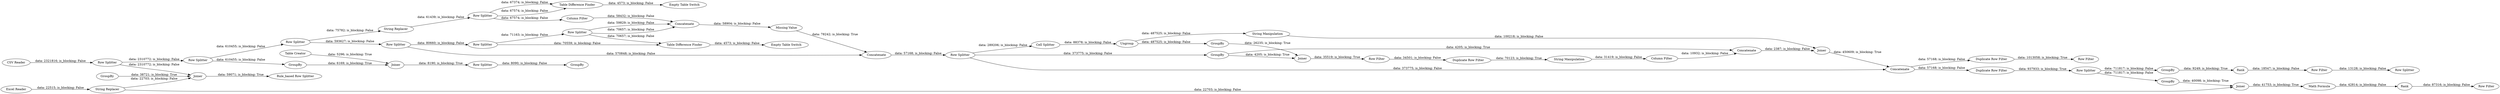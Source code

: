 digraph {
	"8815292233647140675_24" [label="Row Splitter"]
	"-7712695810485647594_49" [label="Missing Value"]
	"8302097748140401124_5" [label=GroupBy]
	"1470836164946237230_30" [label="Cell Splitter"]
	"-7712695810485647594_41" [label="Row Splitter"]
	"1470836164946237230_47" [label="String Manipulation"]
	"1470836164946237230_59" [label="Duplicate Row Filter"]
	"8302097748140401124_9" [label="Rule_based Row Splitter"]
	"-7712695810485647594_31" [label="Row Splitter"]
	"8815292233647140675_20" [label=GroupBy]
	"2981272605115381341_3" [label="CSV Reader"]
	"-7712695810485647594_51" [label=Concatenate]
	"8815292233647140675_23" [label=Joiner]
	"1470836164946237230_52" [label=GroupBy]
	"-7712695810485647594_39" [label="Row Splitter"]
	"1470836164946237230_55" [label=GroupBy]
	"2981272605115381341_12" [label=Joiner]
	"2981272605115381341_8" [label="String Replacer"]
	"2981272605115381341_75" [label=GroupBy]
	"1470836164946237230_69" [label="Row Filter"]
	"2981272605115381341_80" [label="Math Formula"]
	"2981272605115381341_77" [label="Row Filter"]
	"1470836164946237230_61" [label="Column Filter"]
	"2981272605115381341_78" [label="Row Splitter"]
	"2981272605115381341_82" [label=Rank]
	"-7712695810485647594_38" [label="Row Splitter"]
	"-7712695810485647594_35" [label="Table Difference Finder"]
	"2981272605115381341_70" [label="Row Splitter"]
	"2981272605115381341_79" [label=GroupBy]
	"8302097748140401124_4" [label=Joiner]
	"1470836164946237230_46" [label=Ungroup]
	"-7712695810485647594_43" [label="Empty Table Switch"]
	"2981272605115381341_13" [label="Row Splitter"]
	"1470836164946237230_62" [label=Concatenate]
	"1470836164946237230_65" [label=Concatenate]
	"1470836164946237230_64" [label=Joiner]
	"1470836164946237230_32" [label="Row Splitter"]
	"8815292233647140675_25" [label=GroupBy]
	"2981272605115381341_6" [label="Row Splitter"]
	"-7712695810485647594_37" [label="String Replacer"]
	"-7712695810485647594_48" [label="Column Filter"]
	"2981272605115381341_2" [label="Excel Reader"]
	"-7712695810485647594_44" [label="Empty Table Switch"]
	"-7712695810485647594_42" [label="Table Difference Finder"]
	"8815292233647140675_22" [label="Table Creator"]
	"2981272605115381341_76" [label=Rank]
	"1470836164946237230_60" [label="String Manipulation"]
	"1470836164946237230_54" [label=Joiner]
	"1470836164946237230_68" [label="Duplicate Row Filter"]
	"2981272605115381341_83" [label="Row Filter"]
	"1470836164946237230_66" [label="Duplicate Row Filter"]
	"-7712695810485647594_40" [label="Row Splitter"]
	"-7712695810485647594_45" [label=Concatenate]
	"1470836164946237230_56" [label="Row Filter"]
	"2981272605115381341_75" -> "2981272605115381341_76" [label="data: 9249; is_blocking: True"]
	"8815292233647140675_24" -> "8815292233647140675_25" [label="data: 8090; is_blocking: False"]
	"-7712695810485647594_38" -> "-7712695810485647594_51" [label="data: 570848; is_blocking: False"]
	"-7712695810485647594_41" -> "-7712695810485647594_42" [label="data: 67374; is_blocking: False"]
	"-7712695810485647594_48" -> "-7712695810485647594_45" [label="data: 58432; is_blocking: False"]
	"1470836164946237230_59" -> "1470836164946237230_60" [label="data: 70123; is_blocking: True"]
	"1470836164946237230_61" -> "1470836164946237230_62" [label="data: 10932; is_blocking: False"]
	"1470836164946237230_62" -> "1470836164946237230_64" [label="data: 2387; is_blocking: False"]
	"2981272605115381341_77" -> "2981272605115381341_78" [label="data: 13128; is_blocking: False"]
	"1470836164946237230_32" -> "1470836164946237230_65" [label="data: 373775; is_blocking: False"]
	"2981272605115381341_8" -> "2981272605115381341_12" [label="data: 22703; is_blocking: False"]
	"2981272605115381341_76" -> "2981272605115381341_77" [label="data: 18547; is_blocking: False"]
	"1470836164946237230_56" -> "1470836164946237230_59" [label="data: 34501; is_blocking: False"]
	"-7712695810485647594_41" -> "-7712695810485647594_42" [label="data: 67574; is_blocking: False"]
	"-7712695810485647594_42" -> "-7712695810485647594_43" [label="data: 4573; is_blocking: False"]
	"-7712695810485647594_37" -> "-7712695810485647594_41" [label="data: 61439; is_blocking: False"]
	"2981272605115381341_13" -> "-7712695810485647594_31" [label="data: 610455; is_blocking: False"]
	"8815292233647140675_23" -> "8815292233647140675_24" [label="data: 8190; is_blocking: True"]
	"8815292233647140675_20" -> "8815292233647140675_23" [label="data: 6169; is_blocking: True"]
	"1470836164946237230_52" -> "1470836164946237230_62" [label="data: 4205; is_blocking: True"]
	"1470836164946237230_32" -> "1470836164946237230_30" [label="data: 289206; is_blocking: False"]
	"2981272605115381341_8" -> "8302097748140401124_4" [label="data: 22703; is_blocking: False"]
	"2981272605115381341_70" -> "2981272605115381341_79" [label="data: 711817; is_blocking: False"]
	"-7712695810485647594_31" -> "-7712695810485647594_38" [label="data: 593627; is_blocking: False"]
	"2981272605115381341_13" -> "8815292233647140675_20" [label="data: 610455; is_blocking: False"]
	"8302097748140401124_4" -> "8302097748140401124_9" [label="data: 59071; is_blocking: True"]
	"1470836164946237230_52" -> "1470836164946237230_54" [label="data: 4205; is_blocking: True"]
	"-7712695810485647594_39" -> "-7712695810485647594_40" [label="data: 71163; is_blocking: False"]
	"-7712695810485647594_45" -> "-7712695810485647594_49" [label="data: 58904; is_blocking: False"]
	"-7712695810485647594_51" -> "1470836164946237230_32" [label="data: 57168; is_blocking: False"]
	"2981272605115381341_82" -> "2981272605115381341_83" [label="data: 87316; is_blocking: False"]
	"2981272605115381341_79" -> "2981272605115381341_12" [label="data: 40098; is_blocking: True"]
	"1470836164946237230_68" -> "2981272605115381341_70" [label="data: 937933; is_blocking: True"]
	"2981272605115381341_2" -> "2981272605115381341_8" [label="data: 22515; is_blocking: False"]
	"-7712695810485647594_35" -> "-7712695810485647594_44" [label="data: 4573; is_blocking: False"]
	"1470836164946237230_64" -> "1470836164946237230_65" [label="data: 450609; is_blocking: True"]
	"8815292233647140675_22" -> "8815292233647140675_23" [label="data: 5296; is_blocking: True"]
	"1470836164946237230_32" -> "1470836164946237230_52" [label="data: 373775; is_blocking: False"]
	"8302097748140401124_5" -> "8302097748140401124_4" [label="data: 38721; is_blocking: True"]
	"-7712695810485647594_40" -> "-7712695810485647594_45" [label="data: 59829; is_blocking: False"]
	"-7712695810485647594_49" -> "-7712695810485647594_51" [label="data: 78242; is_blocking: True"]
	"1470836164946237230_47" -> "1470836164946237230_64" [label="data: 100218; is_blocking: False"]
	"1470836164946237230_65" -> "1470836164946237230_68" [label="data: 57168; is_blocking: False"]
	"2981272605115381341_3" -> "2981272605115381341_6" [label="data: 2321816; is_blocking: False"]
	"-7712695810485647594_38" -> "-7712695810485647594_39" [label="data: 80660; is_blocking: False"]
	"1470836164946237230_46" -> "1470836164946237230_47" [label="data: 487525; is_blocking: False"]
	"-7712695810485647594_40" -> "-7712695810485647594_45" [label="data: 70657; is_blocking: False"]
	"1470836164946237230_54" -> "1470836164946237230_56" [label="data: 35519; is_blocking: True"]
	"-7712695810485647594_40" -> "-7712695810485647594_35" [label="data: 70657; is_blocking: False"]
	"1470836164946237230_55" -> "1470836164946237230_54" [label="data: 26235; is_blocking: True"]
	"1470836164946237230_66" -> "1470836164946237230_69" [label="data: 1013058; is_blocking: True"]
	"2981272605115381341_6" -> "2981272605115381341_13" [label="data: 2310772; is_blocking: False"]
	"-7712695810485647594_41" -> "-7712695810485647594_48" [label="data: 67574; is_blocking: False"]
	"2981272605115381341_12" -> "2981272605115381341_80" [label="data: 41753; is_blocking: True"]
	"1470836164946237230_46" -> "1470836164946237230_55" [label="data: 487525; is_blocking: False"]
	"2981272605115381341_80" -> "2981272605115381341_82" [label="data: 42814; is_blocking: False"]
	"-7712695810485647594_39" -> "-7712695810485647594_35" [label="data: 70559; is_blocking: False"]
	"1470836164946237230_60" -> "1470836164946237230_61" [label="data: 31419; is_blocking: False"]
	"-7712695810485647594_31" -> "-7712695810485647594_37" [label="data: 75782; is_blocking: False"]
	"1470836164946237230_30" -> "1470836164946237230_46" [label="data: 88378; is_blocking: False"]
	"2981272605115381341_6" -> "8302097748140401124_4" [label="data: 2310772; is_blocking: False"]
	"1470836164946237230_65" -> "1470836164946237230_66" [label="data: 57168; is_blocking: False"]
	"2981272605115381341_70" -> "2981272605115381341_75" [label="data: 711817; is_blocking: False"]
	rankdir=LR
}
